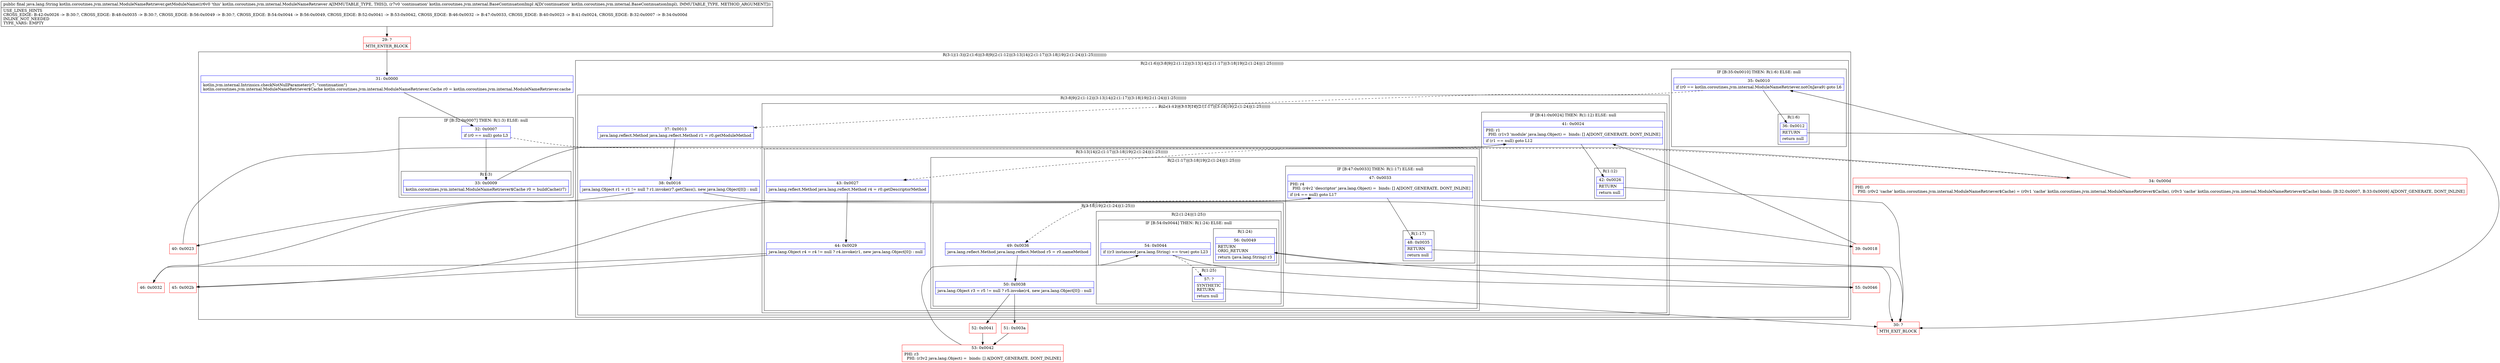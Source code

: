 digraph "CFG forkotlin.coroutines.jvm.internal.ModuleNameRetriever.getModuleName(Lkotlin\/coroutines\/jvm\/internal\/BaseContinuationImpl;)Ljava\/lang\/String;" {
subgraph cluster_Region_508254488 {
label = "R(3:1|(1:3)|(2:(1:6)|(3:8|9|(2:(1:12)|(3:13|14|(2:(1:17)|(3:18|19|(2:(1:24)|(1:25)))))))))";
node [shape=record,color=blue];
Node_31 [shape=record,label="{31\:\ 0x0000|kotlin.jvm.internal.Intrinsics.checkNotNullParameter(r7, \"continuation\")\lkotlin.coroutines.jvm.internal.ModuleNameRetriever$Cache kotlin.coroutines.jvm.internal.ModuleNameRetriever.Cache r0 = kotlin.coroutines.jvm.internal.ModuleNameRetriever.cache\l}"];
subgraph cluster_IfRegion_585762453 {
label = "IF [B:32:0x0007] THEN: R(1:3) ELSE: null";
node [shape=record,color=blue];
Node_32 [shape=record,label="{32\:\ 0x0007|if (r0 == null) goto L3\l}"];
subgraph cluster_Region_1558244769 {
label = "R(1:3)";
node [shape=record,color=blue];
Node_33 [shape=record,label="{33\:\ 0x0009|kotlin.coroutines.jvm.internal.ModuleNameRetriever$Cache r0 = buildCache(r7)\l}"];
}
}
subgraph cluster_Region_1947366025 {
label = "R(2:(1:6)|(3:8|9|(2:(1:12)|(3:13|14|(2:(1:17)|(3:18|19|(2:(1:24)|(1:25))))))))";
node [shape=record,color=blue];
subgraph cluster_IfRegion_1431828457 {
label = "IF [B:35:0x0010] THEN: R(1:6) ELSE: null";
node [shape=record,color=blue];
Node_35 [shape=record,label="{35\:\ 0x0010|if (r0 == kotlin.coroutines.jvm.internal.ModuleNameRetriever.notOnJava9) goto L6\l}"];
subgraph cluster_Region_851683448 {
label = "R(1:6)";
node [shape=record,color=blue];
Node_36 [shape=record,label="{36\:\ 0x0012|RETURN\l|return null\l}"];
}
}
subgraph cluster_Region_286320578 {
label = "R(3:8|9|(2:(1:12)|(3:13|14|(2:(1:17)|(3:18|19|(2:(1:24)|(1:25)))))))";
node [shape=record,color=blue];
Node_37 [shape=record,label="{37\:\ 0x0013|java.lang.reflect.Method java.lang.reflect.Method r1 = r0.getModuleMethod\l}"];
Node_38 [shape=record,label="{38\:\ 0x0016|java.lang.Object r1 = r1 != null ? r1.invoke(r7.getClass(), new java.lang.Object[0]) : null\l}"];
subgraph cluster_Region_473064759 {
label = "R(2:(1:12)|(3:13|14|(2:(1:17)|(3:18|19|(2:(1:24)|(1:25))))))";
node [shape=record,color=blue];
subgraph cluster_IfRegion_1390982300 {
label = "IF [B:41:0x0024] THEN: R(1:12) ELSE: null";
node [shape=record,color=blue];
Node_41 [shape=record,label="{41\:\ 0x0024|PHI: r1 \l  PHI: (r1v3 'module' java.lang.Object) =  binds: [] A[DONT_GENERATE, DONT_INLINE]\l|if (r1 == null) goto L12\l}"];
subgraph cluster_Region_749008252 {
label = "R(1:12)";
node [shape=record,color=blue];
Node_42 [shape=record,label="{42\:\ 0x0026|RETURN\l|return null\l}"];
}
}
subgraph cluster_Region_1246141860 {
label = "R(3:13|14|(2:(1:17)|(3:18|19|(2:(1:24)|(1:25)))))";
node [shape=record,color=blue];
Node_43 [shape=record,label="{43\:\ 0x0027|java.lang.reflect.Method java.lang.reflect.Method r4 = r0.getDescriptorMethod\l}"];
Node_44 [shape=record,label="{44\:\ 0x0029|java.lang.Object r4 = r4 != null ? r4.invoke(r1, new java.lang.Object[0]) : null\l}"];
subgraph cluster_Region_1271225435 {
label = "R(2:(1:17)|(3:18|19|(2:(1:24)|(1:25))))";
node [shape=record,color=blue];
subgraph cluster_IfRegion_1154512884 {
label = "IF [B:47:0x0033] THEN: R(1:17) ELSE: null";
node [shape=record,color=blue];
Node_47 [shape=record,label="{47\:\ 0x0033|PHI: r4 \l  PHI: (r4v2 'descriptor' java.lang.Object) =  binds: [] A[DONT_GENERATE, DONT_INLINE]\l|if (r4 == null) goto L17\l}"];
subgraph cluster_Region_1693105459 {
label = "R(1:17)";
node [shape=record,color=blue];
Node_48 [shape=record,label="{48\:\ 0x0035|RETURN\l|return null\l}"];
}
}
subgraph cluster_Region_954918103 {
label = "R(3:18|19|(2:(1:24)|(1:25)))";
node [shape=record,color=blue];
Node_49 [shape=record,label="{49\:\ 0x0036|java.lang.reflect.Method java.lang.reflect.Method r5 = r0.nameMethod\l}"];
Node_50 [shape=record,label="{50\:\ 0x0038|java.lang.Object r3 = r5 != null ? r5.invoke(r4, new java.lang.Object[0]) : null\l}"];
subgraph cluster_Region_1803446084 {
label = "R(2:(1:24)|(1:25))";
node [shape=record,color=blue];
subgraph cluster_IfRegion_973437303 {
label = "IF [B:54:0x0044] THEN: R(1:24) ELSE: null";
node [shape=record,color=blue];
Node_54 [shape=record,label="{54\:\ 0x0044|if ((r3 instanceof java.lang.String) == true) goto L23\l}"];
subgraph cluster_Region_1437007548 {
label = "R(1:24)";
node [shape=record,color=blue];
Node_56 [shape=record,label="{56\:\ 0x0049|RETURN\lORIG_RETURN\l|return (java.lang.String) r3\l}"];
}
}
subgraph cluster_Region_1627025474 {
label = "R(1:25)";
node [shape=record,color=blue];
Node_57 [shape=record,label="{57\:\ ?|SYNTHETIC\lRETURN\l|return null\l}"];
}
}
}
}
}
}
}
}
}
Node_29 [shape=record,color=red,label="{29\:\ ?|MTH_ENTER_BLOCK\l}"];
Node_34 [shape=record,color=red,label="{34\:\ 0x000d|PHI: r0 \l  PHI: (r0v2 'cache' kotlin.coroutines.jvm.internal.ModuleNameRetriever$Cache) = (r0v1 'cache' kotlin.coroutines.jvm.internal.ModuleNameRetriever$Cache), (r0v3 'cache' kotlin.coroutines.jvm.internal.ModuleNameRetriever$Cache) binds: [B:32:0x0007, B:33:0x0009] A[DONT_GENERATE, DONT_INLINE]\l}"];
Node_30 [shape=record,color=red,label="{30\:\ ?|MTH_EXIT_BLOCK\l}"];
Node_39 [shape=record,color=red,label="{39\:\ 0x0018}"];
Node_45 [shape=record,color=red,label="{45\:\ 0x002b}"];
Node_51 [shape=record,color=red,label="{51\:\ 0x003a}"];
Node_53 [shape=record,color=red,label="{53\:\ 0x0042|PHI: r3 \l  PHI: (r3v2 java.lang.Object) =  binds: [] A[DONT_GENERATE, DONT_INLINE]\l}"];
Node_55 [shape=record,color=red,label="{55\:\ 0x0046}"];
Node_52 [shape=record,color=red,label="{52\:\ 0x0041}"];
Node_46 [shape=record,color=red,label="{46\:\ 0x0032}"];
Node_40 [shape=record,color=red,label="{40\:\ 0x0023}"];
MethodNode[shape=record,label="{public final java.lang.String kotlin.coroutines.jvm.internal.ModuleNameRetriever.getModuleName((r6v0 'this' kotlin.coroutines.jvm.internal.ModuleNameRetriever A[IMMUTABLE_TYPE, THIS]), (r7v0 'continuation' kotlin.coroutines.jvm.internal.BaseContinuationImpl A[D('continuation' kotlin.coroutines.jvm.internal.BaseContinuationImpl), IMMUTABLE_TYPE, METHOD_ARGUMENT]))  | USE_LINES_HINTS\lCROSS_EDGE: B:42:0x0026 \-\> B:30:?, CROSS_EDGE: B:48:0x0035 \-\> B:30:?, CROSS_EDGE: B:56:0x0049 \-\> B:30:?, CROSS_EDGE: B:54:0x0044 \-\> B:56:0x0049, CROSS_EDGE: B:52:0x0041 \-\> B:53:0x0042, CROSS_EDGE: B:46:0x0032 \-\> B:47:0x0033, CROSS_EDGE: B:40:0x0023 \-\> B:41:0x0024, CROSS_EDGE: B:32:0x0007 \-\> B:34:0x000d\lINLINE_NOT_NEEDED\lTYPE_VARS: EMPTY\l}"];
MethodNode -> Node_29;Node_31 -> Node_32;
Node_32 -> Node_33;
Node_32 -> Node_34[style=dashed];
Node_33 -> Node_34;
Node_35 -> Node_36;
Node_35 -> Node_37[style=dashed];
Node_36 -> Node_30;
Node_37 -> Node_38;
Node_38 -> Node_39;
Node_38 -> Node_40;
Node_41 -> Node_42;
Node_41 -> Node_43[style=dashed];
Node_42 -> Node_30;
Node_43 -> Node_44;
Node_44 -> Node_45;
Node_44 -> Node_46;
Node_47 -> Node_48;
Node_47 -> Node_49[style=dashed];
Node_48 -> Node_30;
Node_49 -> Node_50;
Node_50 -> Node_51;
Node_50 -> Node_52;
Node_54 -> Node_55;
Node_54 -> Node_57[style=dashed];
Node_56 -> Node_30;
Node_57 -> Node_30;
Node_29 -> Node_31;
Node_34 -> Node_35;
Node_39 -> Node_41;
Node_45 -> Node_47;
Node_51 -> Node_53;
Node_53 -> Node_54;
Node_55 -> Node_56;
Node_52 -> Node_53;
Node_46 -> Node_47;
Node_40 -> Node_41;
}

